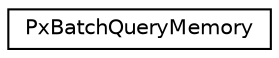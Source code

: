 digraph "Graphical Class Hierarchy"
{
  edge [fontname="Helvetica",fontsize="10",labelfontname="Helvetica",labelfontsize="10"];
  node [fontname="Helvetica",fontsize="10",shape=record];
  rankdir="LR";
  Node0 [label="PxBatchQueryMemory",height=0.2,width=0.4,color="black", fillcolor="white", style="filled",URL="$structPxBatchQueryMemory.html",tooltip="Struct for PxBatchQuery memory pointers. "];
}

